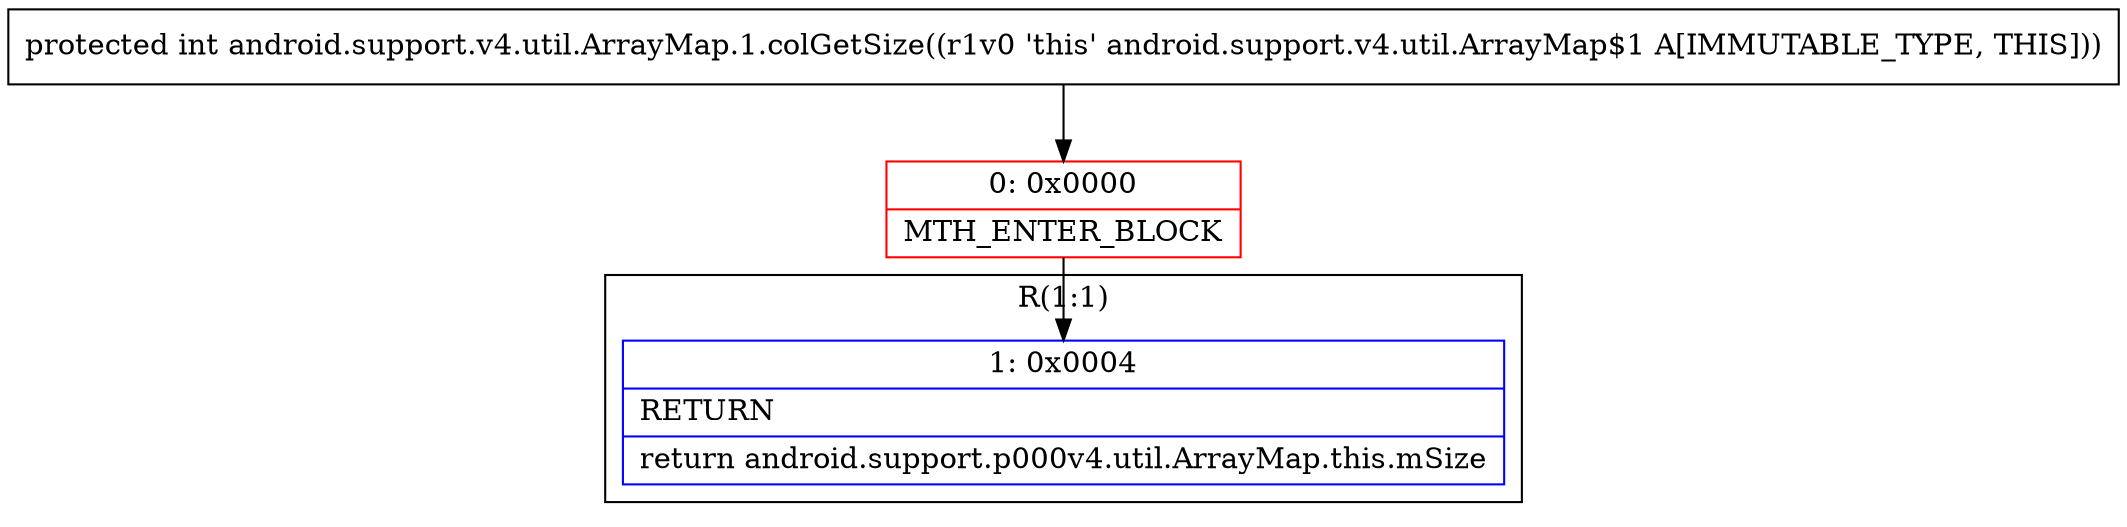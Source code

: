 digraph "CFG forandroid.support.v4.util.ArrayMap.1.colGetSize()I" {
subgraph cluster_Region_2045090019 {
label = "R(1:1)";
node [shape=record,color=blue];
Node_1 [shape=record,label="{1\:\ 0x0004|RETURN\l|return android.support.p000v4.util.ArrayMap.this.mSize\l}"];
}
Node_0 [shape=record,color=red,label="{0\:\ 0x0000|MTH_ENTER_BLOCK\l}"];
MethodNode[shape=record,label="{protected int android.support.v4.util.ArrayMap.1.colGetSize((r1v0 'this' android.support.v4.util.ArrayMap$1 A[IMMUTABLE_TYPE, THIS])) }"];
MethodNode -> Node_0;
Node_0 -> Node_1;
}

